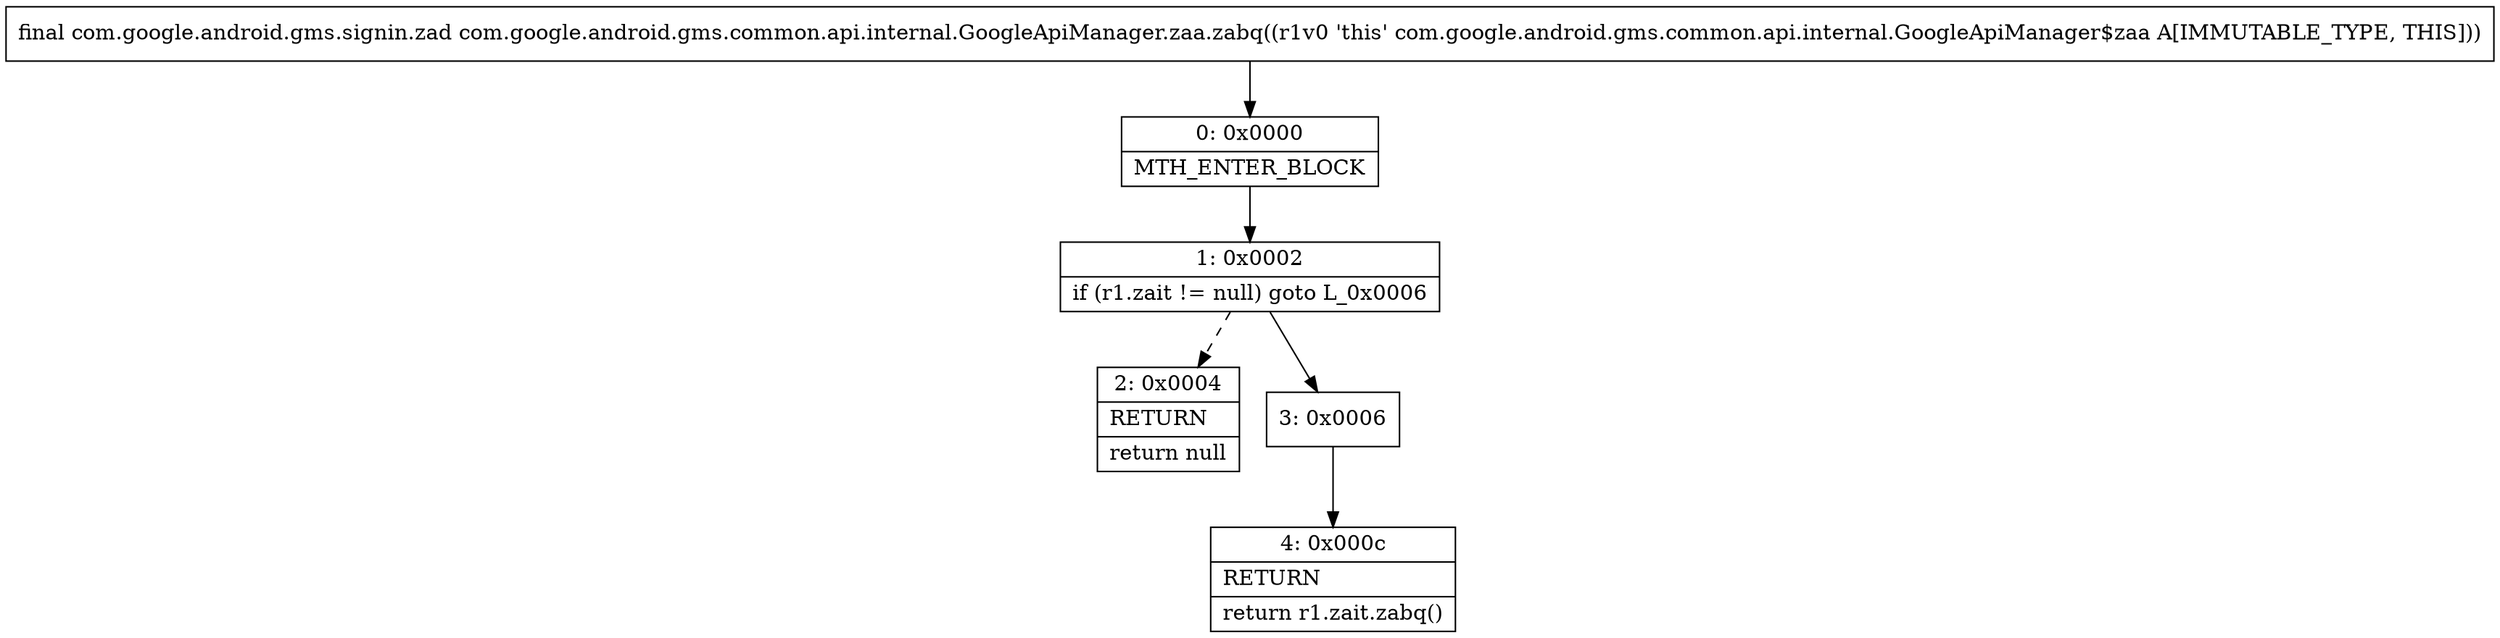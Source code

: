 digraph "CFG forcom.google.android.gms.common.api.internal.GoogleApiManager.zaa.zabq()Lcom\/google\/android\/gms\/signin\/zad;" {
Node_0 [shape=record,label="{0\:\ 0x0000|MTH_ENTER_BLOCK\l}"];
Node_1 [shape=record,label="{1\:\ 0x0002|if (r1.zait != null) goto L_0x0006\l}"];
Node_2 [shape=record,label="{2\:\ 0x0004|RETURN\l|return null\l}"];
Node_3 [shape=record,label="{3\:\ 0x0006}"];
Node_4 [shape=record,label="{4\:\ 0x000c|RETURN\l|return r1.zait.zabq()\l}"];
MethodNode[shape=record,label="{final com.google.android.gms.signin.zad com.google.android.gms.common.api.internal.GoogleApiManager.zaa.zabq((r1v0 'this' com.google.android.gms.common.api.internal.GoogleApiManager$zaa A[IMMUTABLE_TYPE, THIS])) }"];
MethodNode -> Node_0;
Node_0 -> Node_1;
Node_1 -> Node_2[style=dashed];
Node_1 -> Node_3;
Node_3 -> Node_4;
}

